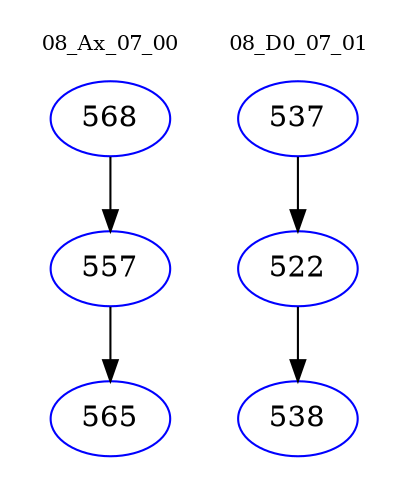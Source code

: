 digraph{
subgraph cluster_0 {
color = white
label = "08_Ax_07_00";
fontsize=10;
T0_568 [label="568", color="blue"]
T0_568 -> T0_557 [color="black"]
T0_557 [label="557", color="blue"]
T0_557 -> T0_565 [color="black"]
T0_565 [label="565", color="blue"]
}
subgraph cluster_1 {
color = white
label = "08_D0_07_01";
fontsize=10;
T1_537 [label="537", color="blue"]
T1_537 -> T1_522 [color="black"]
T1_522 [label="522", color="blue"]
T1_522 -> T1_538 [color="black"]
T1_538 [label="538", color="blue"]
}
}
